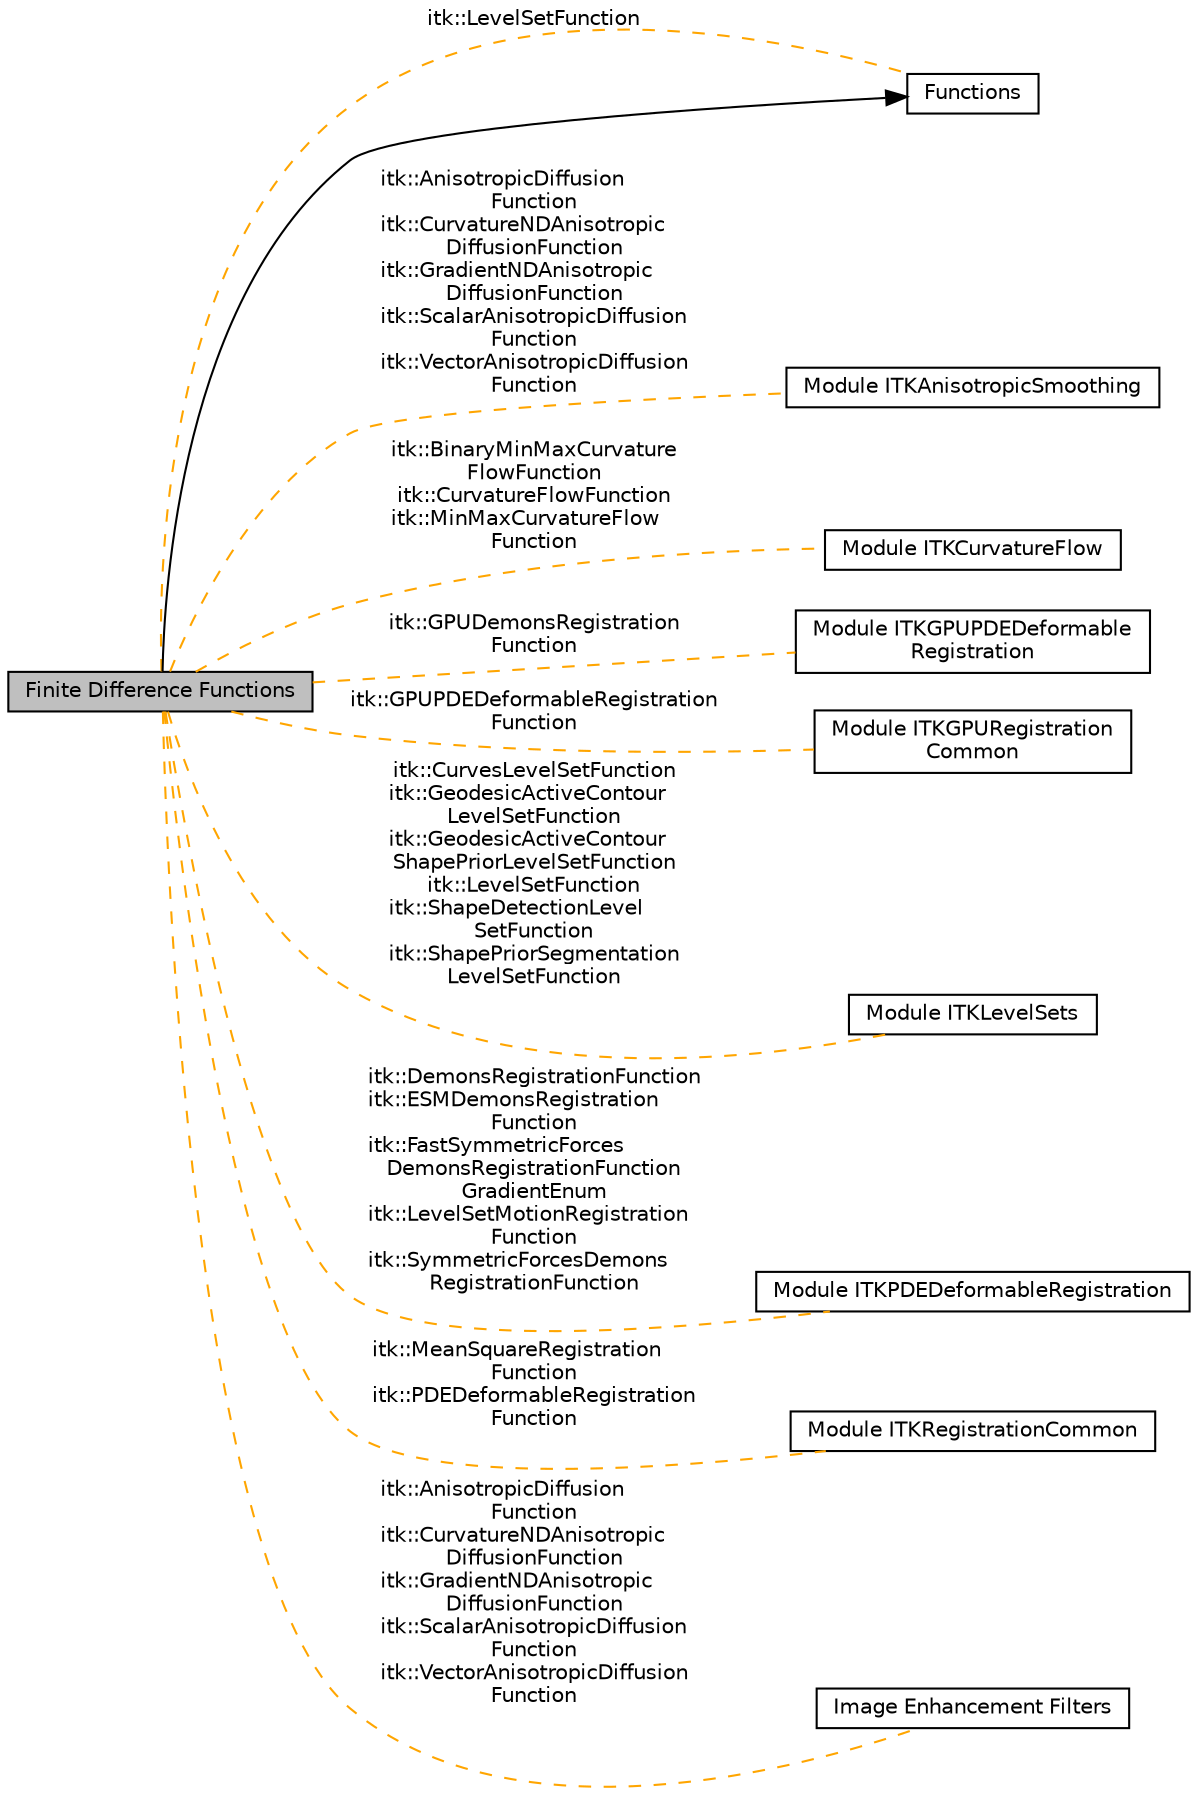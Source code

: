 digraph "Finite Difference Functions"
{
  edge [fontname="Helvetica",fontsize="10",labelfontname="Helvetica",labelfontsize="10"];
  node [fontname="Helvetica",fontsize="10",shape=box];
  rankdir=LR;
  Node1 [label="Finite Difference Functions",height=0.2,width=0.4,color="black", fillcolor="grey75", style="filled", fontcolor="black",tooltip=" "];
  Node2 [label="Functions",height=0.2,width=0.4,color="black", fillcolor="white", style="filled",URL="$group__Functions.html",tooltip=" "];
  Node4 [label="Module ITKAnisotropicSmoothing",height=0.2,width=0.4,color="black", fillcolor="white", style="filled",URL="$group__ITKAnisotropicSmoothing.html",tooltip=" "];
  Node5 [label="Module ITKCurvatureFlow",height=0.2,width=0.4,color="black", fillcolor="white", style="filled",URL="$group__ITKCurvatureFlow.html",tooltip=" "];
  Node8 [label="Module ITKGPUPDEDeformable\lRegistration",height=0.2,width=0.4,color="black", fillcolor="white", style="filled",URL="$group__ITKGPUPDEDeformableRegistration.html",tooltip=" "];
  Node9 [label="Module ITKGPURegistration\lCommon",height=0.2,width=0.4,color="black", fillcolor="white", style="filled",URL="$group__ITKGPURegistrationCommon.html",tooltip=" "];
  Node6 [label="Module ITKLevelSets",height=0.2,width=0.4,color="black", fillcolor="white", style="filled",URL="$group__ITKLevelSets.html",tooltip=" "];
  Node7 [label="Module ITKPDEDeformableRegistration",height=0.2,width=0.4,color="black", fillcolor="white", style="filled",URL="$group__ITKPDEDeformableRegistration.html",tooltip=" "];
  Node10 [label="Module ITKRegistrationCommon",height=0.2,width=0.4,color="black", fillcolor="white", style="filled",URL="$group__ITKRegistrationCommon.html",tooltip=" "];
  Node3 [label="Image Enhancement Filters",height=0.2,width=0.4,color="black", fillcolor="white", style="filled",URL="$group__ImageEnhancement.html",tooltip=" "];
  Node2->Node1 [shape=plaintext, dir="back", style="solid"];
  Node1->Node3 [shape=plaintext, label="itk::AnisotropicDiffusion\lFunction\nitk::CurvatureNDAnisotropic\lDiffusionFunction\nitk::GradientNDAnisotropic\lDiffusionFunction\nitk::ScalarAnisotropicDiffusion\lFunction\nitk::VectorAnisotropicDiffusion\lFunction", color="orange", dir="none", style="dashed"];
  Node1->Node4 [shape=plaintext, label="itk::AnisotropicDiffusion\lFunction\nitk::CurvatureNDAnisotropic\lDiffusionFunction\nitk::GradientNDAnisotropic\lDiffusionFunction\nitk::ScalarAnisotropicDiffusion\lFunction\nitk::VectorAnisotropicDiffusion\lFunction", color="orange", dir="none", style="dashed"];
  Node1->Node5 [shape=plaintext, label="itk::BinaryMinMaxCurvature\lFlowFunction\nitk::CurvatureFlowFunction\nitk::MinMaxCurvatureFlow\lFunction", color="orange", dir="none", style="dashed"];
  Node1->Node6 [shape=plaintext, label="itk::CurvesLevelSetFunction\nitk::GeodesicActiveContour\lLevelSetFunction\nitk::GeodesicActiveContour\lShapePriorLevelSetFunction\nitk::LevelSetFunction\nitk::ShapeDetectionLevel\lSetFunction\nitk::ShapePriorSegmentation\lLevelSetFunction", color="orange", dir="none", style="dashed"];
  Node1->Node7 [shape=plaintext, label="itk::DemonsRegistrationFunction\nitk::ESMDemonsRegistration\lFunction\nitk::FastSymmetricForces\lDemonsRegistrationFunction\nGradientEnum\nitk::LevelSetMotionRegistration\lFunction\nitk::SymmetricForcesDemons\lRegistrationFunction", color="orange", dir="none", style="dashed"];
  Node1->Node8 [shape=plaintext, label="itk::GPUDemonsRegistration\lFunction", color="orange", dir="none", style="dashed"];
  Node1->Node9 [shape=plaintext, label="itk::GPUPDEDeformableRegistration\lFunction", color="orange", dir="none", style="dashed"];
  Node1->Node2 [shape=plaintext, label="itk::LevelSetFunction", color="orange", dir="none", style="dashed"];
  Node1->Node10 [shape=plaintext, label="itk::MeanSquareRegistration\lFunction\nitk::PDEDeformableRegistration\lFunction", color="orange", dir="none", style="dashed"];
}
